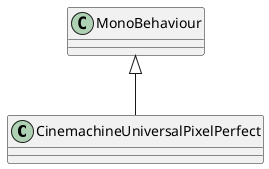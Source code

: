 @startuml
class CinemachineUniversalPixelPerfect {
}
MonoBehaviour <|-- CinemachineUniversalPixelPerfect
@enduml
